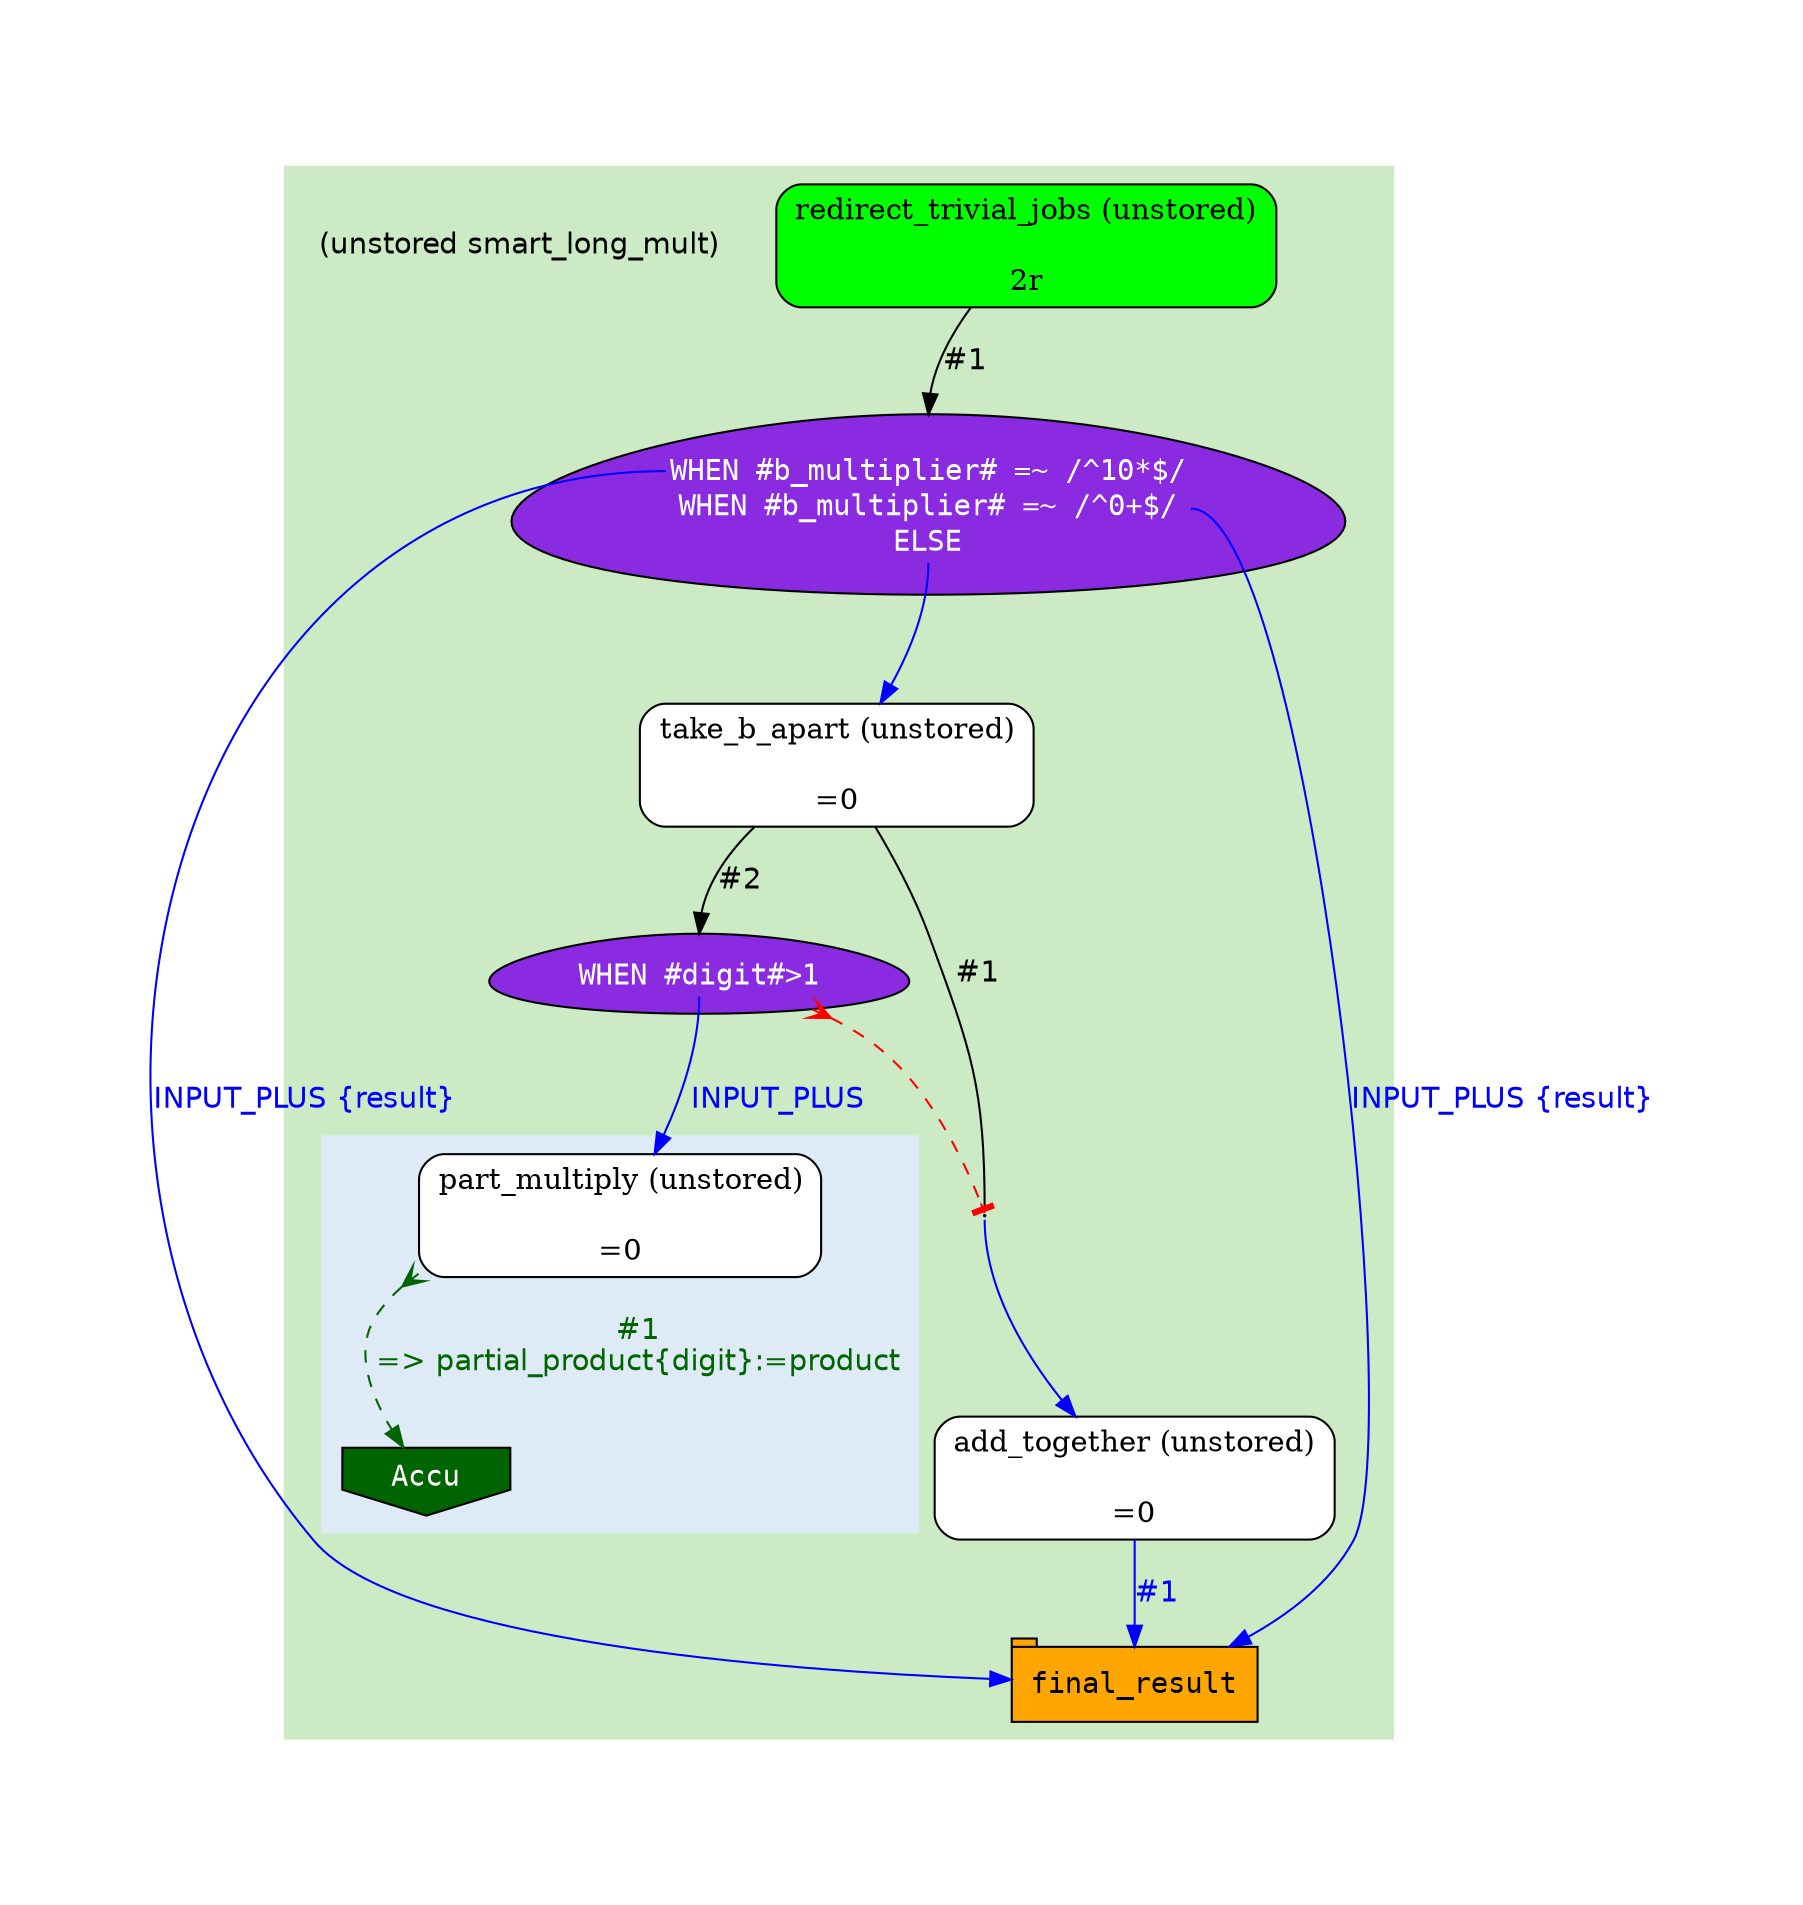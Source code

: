 digraph test {
	ratio="compress"; concentrate = "true"; name = "AnalysisWorkflow"; pad = "1.0";
	analysis_redirect_trivial_jobs [fillcolor="green", fontname="Times-Roman", label=<<table border="0" cellborder="0" cellspacing="0" cellpadding="1"><tr><td colspan="1">redirect_trivial_jobs (unstored)</td></tr><tr><td colspan="1"> </td></tr><tr><td bgcolor="green" width="100%">2r</td></tr></table>>, shape="Mrecord", style="filled"];
	dfr_p1_mp [fillcolor="blueviolet", fontcolor="white", fontname="Courier", label=<<table border="0" cellborder="0" cellspacing="0" cellpadding="1">i<tr><td></td></tr><tr><td port="cond_0">WHEN #b_multiplier# =~ /^10*$/</td></tr><tr><td port="cond_1">WHEN #b_multiplier# =~ /^0+$/</td></tr><tr><td port="cond_2">ELSE</td></tr></table>>, shape="egg", style="filled"];
	table_final_result [fillcolor="orange", fontcolor="black", fontname="Courier", label=<<table border="0" cellborder="0" cellspacing="0" cellpadding="1"><tr><td colspan="1">final_result</td></tr></table>>, shape="tab", style="filled"];
	analysis_take_b_apart [fillcolor="white", fontname="Times-Roman", label=<<table border="0" cellborder="0" cellspacing="0" cellpadding="1"><tr><td colspan="1">take_b_apart (unstored)</td></tr><tr><td colspan="1"> </td></tr><tr><td>=0</td></tr></table>>, shape="Mrecord", style="filled"];
	dfr_p2_mp [fixedsize="1", height="0.01", label="dfr_p2_mp", shape="point", width="0.01"];
	analysis_add_together [fillcolor="white", fontname="Times-Roman", label=<<table border="0" cellborder="0" cellspacing="0" cellpadding="1"><tr><td colspan="1">add_together (unstored)</td></tr><tr><td colspan="1"> </td></tr><tr><td>=0</td></tr></table>>, shape="Mrecord", style="filled"];
	dfr_p3_mp [fillcolor="blueviolet", fontcolor="white", fontname="Courier", label=<<table border="0" cellborder="0" cellspacing="0" cellpadding="1">i<tr><td></td></tr><tr><td port="cond_0">WHEN #digit#&gt;1</td></tr></table>>, shape="egg", style="filled"];
	analysis_part_multiply [fillcolor="white", fontname="Times-Roman", label=<<table border="0" cellborder="0" cellspacing="0" cellpadding="1"><tr><td colspan="1">part_multiply (unstored)</td></tr><tr><td colspan="1"> </td></tr><tr><td>=0</td></tr></table>>, shape="Mrecord", style="filled"];
	sink_dfr_p2_mp [fillcolor="darkgreen", fontcolor="white", fontname="Courier", label="Accu", shape="invhouse", style="filled"];
	pipelabel_smart_long_mult [fontname="Helvetica", label="(unstored smart_long_mult)", shape="plaintext"];
	analysis_add_together -> table_final_result [color="blue", fontcolor="blue", fontname="Helvetica", label="#1\n"];
	analysis_part_multiply -> sink_dfr_p2_mp [arrowtail="crow", color="darkgreen", dir="both", fontcolor="darkgreen", fontname="Helvetica", label="#1\n=> partial_product{digit}:=product", style="dashed"];
	analysis_redirect_trivial_jobs -> dfr_p1_mp [arrowhead="normal", color="black", fontcolor="black", fontname="Helvetica", headport="n", label="#1"];
	analysis_take_b_apart -> dfr_p2_mp [arrowhead="none", color="black", fontcolor="black", fontname="Helvetica", headport="n", label="#1"];
	analysis_take_b_apart -> dfr_p3_mp [arrowhead="normal", color="black", fontcolor="black", fontname="Helvetica", headport="n", label="#2"];
	dfr_p1_mp -> analysis_take_b_apart [color="blue", fontcolor="blue", fontname="Helvetica", label="\n", tailport="cond_2"];
	dfr_p1_mp -> table_final_result [color="blue", fontcolor="blue", fontname="Helvetica", label="\nINPUT_PLUS {result}", tailport="cond_0"];
	dfr_p1_mp -> table_final_result [color="blue", fontcolor="blue", fontname="Helvetica", label="\nINPUT_PLUS {result}", tailport="cond_1"];
	dfr_p2_mp -> analysis_add_together [color="blue", fontcolor="blue", fontname="Helvetica", label="\n", tailport="s"];
	dfr_p3_mp -> analysis_part_multiply [color="blue", fontcolor="blue", fontname="Helvetica", label="\nINPUT_PLUS ", tailport="cond_0"];
	dfr_p3_mp -> dfr_p2_mp [arrowhead="tee", arrowtail="crow", color="red", dir="both", style="dashed"];

subgraph cluster_smart_long_mult {
	style=filled;
	colorscheme=pastel19;
	color=3;
	pipelabel_smart_long_mult;
	analysis_redirect_trivial_jobs;
	dfr_p1_mp;
	table_final_result;
	table_final_result;
	analysis_take_b_apart;
	dfr_p2_mp;
	subgraph cluster_dfr_p2_mp {
		style=filled;
		colorscheme=blues9;
		color=2;
		analysis_part_multiply;
		sink_dfr_p2_mp;
	}
	dfr_p3_mp;
	analysis_add_together;
	table_final_result;
}
}
